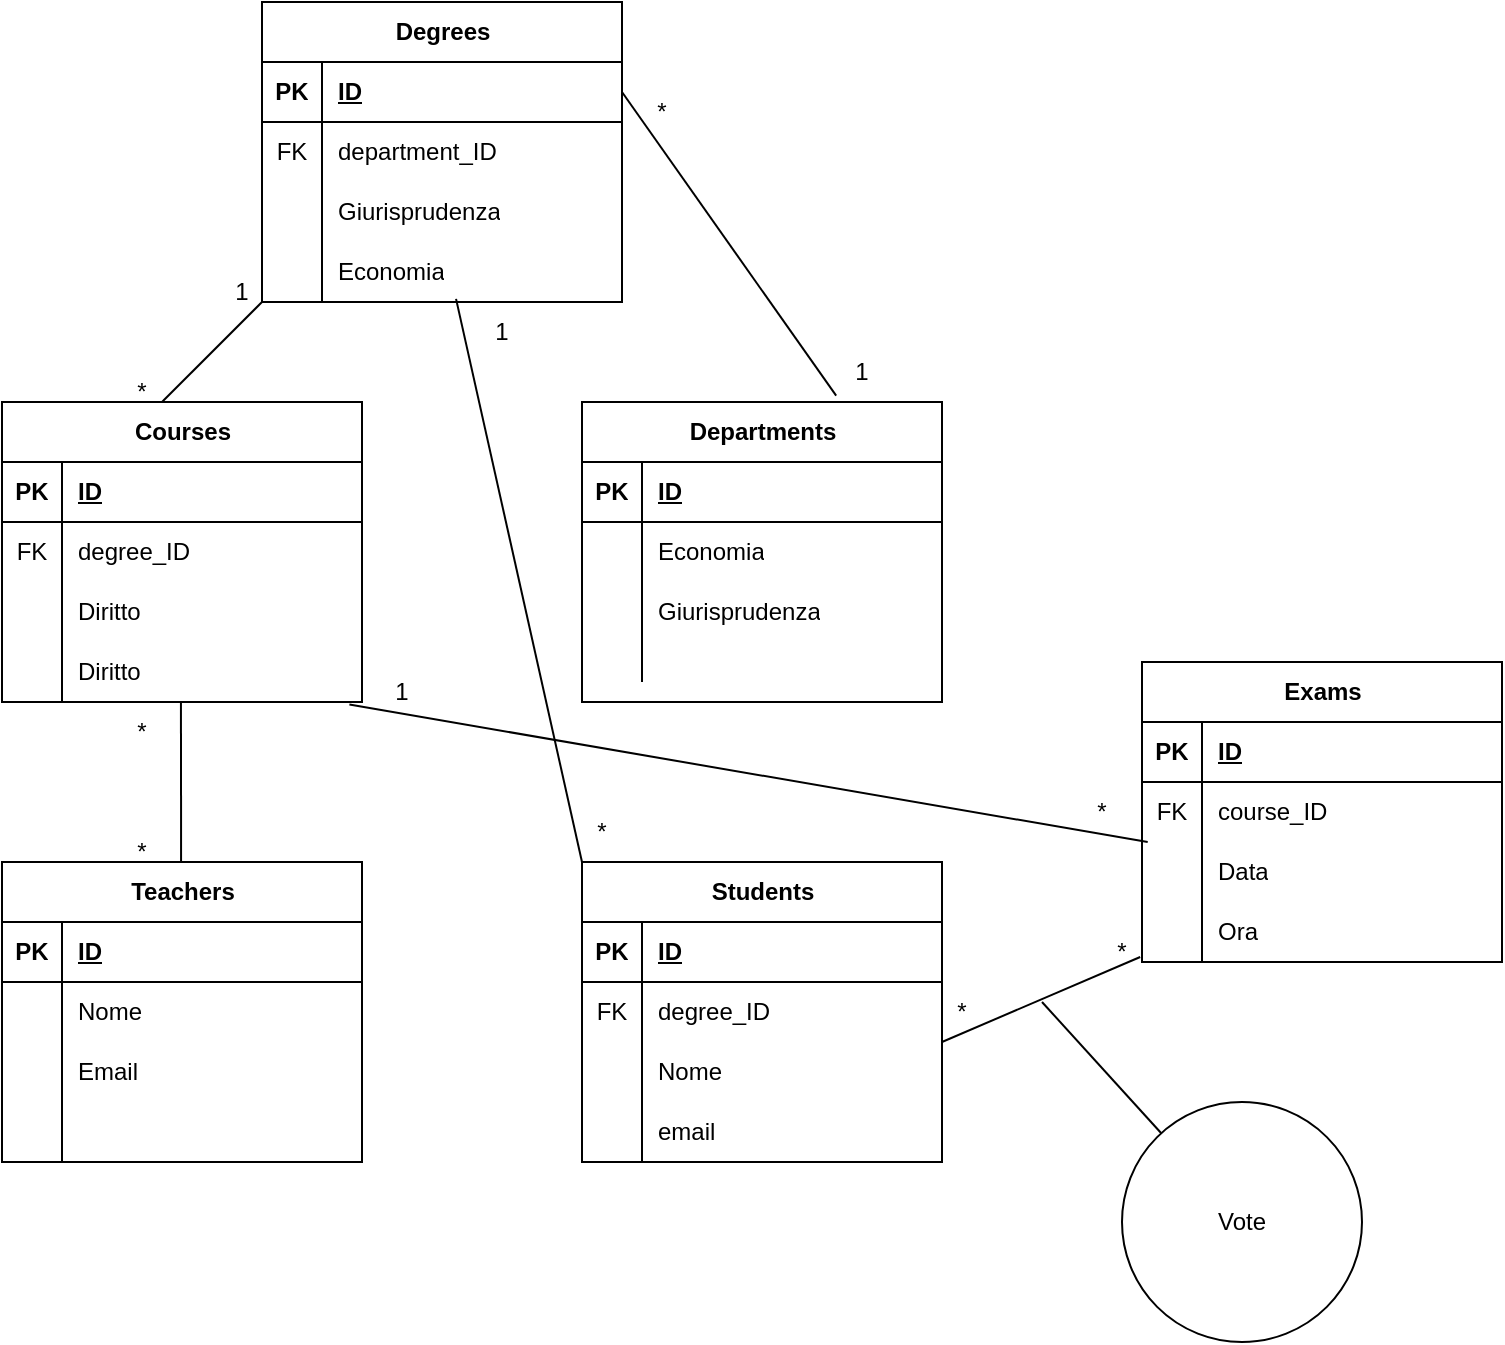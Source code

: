 <mxfile version="24.7.17">
  <diagram name="Pagina-1" id="_4H_OBnibhvDhZTAs-lL">
    <mxGraphModel dx="1708" dy="707" grid="1" gridSize="10" guides="1" tooltips="1" connect="1" arrows="1" fold="1" page="1" pageScale="1" pageWidth="827" pageHeight="1169" math="0" shadow="0">
      <root>
        <mxCell id="0" />
        <mxCell id="1" parent="0" />
        <mxCell id="sBwSIaWEgtRcbgEgd_lV-1" value="Departments" style="shape=table;startSize=30;container=1;collapsible=1;childLayout=tableLayout;fixedRows=1;rowLines=0;fontStyle=1;align=center;resizeLast=1;html=1;" parent="1" vertex="1">
          <mxGeometry x="330" y="250" width="180" height="150" as="geometry" />
        </mxCell>
        <mxCell id="sBwSIaWEgtRcbgEgd_lV-2" value="" style="shape=tableRow;horizontal=0;startSize=0;swimlaneHead=0;swimlaneBody=0;fillColor=none;collapsible=0;dropTarget=0;points=[[0,0.5],[1,0.5]];portConstraint=eastwest;top=0;left=0;right=0;bottom=1;" parent="sBwSIaWEgtRcbgEgd_lV-1" vertex="1">
          <mxGeometry y="30" width="180" height="30" as="geometry" />
        </mxCell>
        <mxCell id="sBwSIaWEgtRcbgEgd_lV-3" value="PK" style="shape=partialRectangle;connectable=0;fillColor=none;top=0;left=0;bottom=0;right=0;fontStyle=1;overflow=hidden;whiteSpace=wrap;html=1;" parent="sBwSIaWEgtRcbgEgd_lV-2" vertex="1">
          <mxGeometry width="30" height="30" as="geometry">
            <mxRectangle width="30" height="30" as="alternateBounds" />
          </mxGeometry>
        </mxCell>
        <mxCell id="sBwSIaWEgtRcbgEgd_lV-4" value="ID" style="shape=partialRectangle;connectable=0;fillColor=none;top=0;left=0;bottom=0;right=0;align=left;spacingLeft=6;fontStyle=5;overflow=hidden;whiteSpace=wrap;html=1;" parent="sBwSIaWEgtRcbgEgd_lV-2" vertex="1">
          <mxGeometry x="30" width="150" height="30" as="geometry">
            <mxRectangle width="150" height="30" as="alternateBounds" />
          </mxGeometry>
        </mxCell>
        <mxCell id="sBwSIaWEgtRcbgEgd_lV-5" value="" style="shape=tableRow;horizontal=0;startSize=0;swimlaneHead=0;swimlaneBody=0;fillColor=none;collapsible=0;dropTarget=0;points=[[0,0.5],[1,0.5]];portConstraint=eastwest;top=0;left=0;right=0;bottom=0;" parent="sBwSIaWEgtRcbgEgd_lV-1" vertex="1">
          <mxGeometry y="60" width="180" height="30" as="geometry" />
        </mxCell>
        <mxCell id="sBwSIaWEgtRcbgEgd_lV-6" value="" style="shape=partialRectangle;connectable=0;fillColor=none;top=0;left=0;bottom=0;right=0;editable=1;overflow=hidden;whiteSpace=wrap;html=1;" parent="sBwSIaWEgtRcbgEgd_lV-5" vertex="1">
          <mxGeometry width="30" height="30" as="geometry">
            <mxRectangle width="30" height="30" as="alternateBounds" />
          </mxGeometry>
        </mxCell>
        <mxCell id="sBwSIaWEgtRcbgEgd_lV-7" value="Economia" style="shape=partialRectangle;connectable=0;fillColor=none;top=0;left=0;bottom=0;right=0;align=left;spacingLeft=6;overflow=hidden;whiteSpace=wrap;html=1;" parent="sBwSIaWEgtRcbgEgd_lV-5" vertex="1">
          <mxGeometry x="30" width="150" height="30" as="geometry">
            <mxRectangle width="150" height="30" as="alternateBounds" />
          </mxGeometry>
        </mxCell>
        <mxCell id="sBwSIaWEgtRcbgEgd_lV-8" value="" style="shape=tableRow;horizontal=0;startSize=0;swimlaneHead=0;swimlaneBody=0;fillColor=none;collapsible=0;dropTarget=0;points=[[0,0.5],[1,0.5]];portConstraint=eastwest;top=0;left=0;right=0;bottom=0;" parent="sBwSIaWEgtRcbgEgd_lV-1" vertex="1">
          <mxGeometry y="90" width="180" height="30" as="geometry" />
        </mxCell>
        <mxCell id="sBwSIaWEgtRcbgEgd_lV-9" value="" style="shape=partialRectangle;connectable=0;fillColor=none;top=0;left=0;bottom=0;right=0;editable=1;overflow=hidden;whiteSpace=wrap;html=1;" parent="sBwSIaWEgtRcbgEgd_lV-8" vertex="1">
          <mxGeometry width="30" height="30" as="geometry">
            <mxRectangle width="30" height="30" as="alternateBounds" />
          </mxGeometry>
        </mxCell>
        <mxCell id="sBwSIaWEgtRcbgEgd_lV-10" value="Giurisprudenza" style="shape=partialRectangle;connectable=0;fillColor=none;top=0;left=0;bottom=0;right=0;align=left;spacingLeft=6;overflow=hidden;whiteSpace=wrap;html=1;" parent="sBwSIaWEgtRcbgEgd_lV-8" vertex="1">
          <mxGeometry x="30" width="150" height="30" as="geometry">
            <mxRectangle width="150" height="30" as="alternateBounds" />
          </mxGeometry>
        </mxCell>
        <mxCell id="sBwSIaWEgtRcbgEgd_lV-11" value="" style="shape=tableRow;horizontal=0;startSize=0;swimlaneHead=0;swimlaneBody=0;fillColor=none;collapsible=0;dropTarget=0;points=[[0,0.5],[1,0.5]];portConstraint=eastwest;top=0;left=0;right=0;bottom=0;" parent="sBwSIaWEgtRcbgEgd_lV-1" vertex="1">
          <mxGeometry y="120" width="180" height="20" as="geometry" />
        </mxCell>
        <mxCell id="sBwSIaWEgtRcbgEgd_lV-12" value="" style="shape=partialRectangle;connectable=0;fillColor=none;top=0;left=0;bottom=0;right=0;editable=1;overflow=hidden;whiteSpace=wrap;html=1;" parent="sBwSIaWEgtRcbgEgd_lV-11" vertex="1">
          <mxGeometry width="30" height="20" as="geometry">
            <mxRectangle width="30" height="20" as="alternateBounds" />
          </mxGeometry>
        </mxCell>
        <mxCell id="sBwSIaWEgtRcbgEgd_lV-13" value="" style="shape=partialRectangle;connectable=0;fillColor=none;top=0;left=0;bottom=0;right=0;align=left;spacingLeft=6;overflow=hidden;whiteSpace=wrap;html=1;" parent="sBwSIaWEgtRcbgEgd_lV-11" vertex="1">
          <mxGeometry x="30" width="150" height="20" as="geometry">
            <mxRectangle width="150" height="20" as="alternateBounds" />
          </mxGeometry>
        </mxCell>
        <mxCell id="sBwSIaWEgtRcbgEgd_lV-14" value="Courses" style="shape=table;startSize=30;container=1;collapsible=1;childLayout=tableLayout;fixedRows=1;rowLines=0;fontStyle=1;align=center;resizeLast=1;html=1;" parent="1" vertex="1">
          <mxGeometry x="40" y="250" width="180" height="150" as="geometry" />
        </mxCell>
        <mxCell id="sBwSIaWEgtRcbgEgd_lV-15" value="" style="shape=tableRow;horizontal=0;startSize=0;swimlaneHead=0;swimlaneBody=0;fillColor=none;collapsible=0;dropTarget=0;points=[[0,0.5],[1,0.5]];portConstraint=eastwest;top=0;left=0;right=0;bottom=1;" parent="sBwSIaWEgtRcbgEgd_lV-14" vertex="1">
          <mxGeometry y="30" width="180" height="30" as="geometry" />
        </mxCell>
        <mxCell id="sBwSIaWEgtRcbgEgd_lV-16" value="PK" style="shape=partialRectangle;connectable=0;fillColor=none;top=0;left=0;bottom=0;right=0;fontStyle=1;overflow=hidden;whiteSpace=wrap;html=1;" parent="sBwSIaWEgtRcbgEgd_lV-15" vertex="1">
          <mxGeometry width="30" height="30" as="geometry">
            <mxRectangle width="30" height="30" as="alternateBounds" />
          </mxGeometry>
        </mxCell>
        <mxCell id="sBwSIaWEgtRcbgEgd_lV-17" value="ID" style="shape=partialRectangle;connectable=0;fillColor=none;top=0;left=0;bottom=0;right=0;align=left;spacingLeft=6;fontStyle=5;overflow=hidden;whiteSpace=wrap;html=1;" parent="sBwSIaWEgtRcbgEgd_lV-15" vertex="1">
          <mxGeometry x="30" width="150" height="30" as="geometry">
            <mxRectangle width="150" height="30" as="alternateBounds" />
          </mxGeometry>
        </mxCell>
        <mxCell id="sBwSIaWEgtRcbgEgd_lV-18" value="" style="shape=tableRow;horizontal=0;startSize=0;swimlaneHead=0;swimlaneBody=0;fillColor=none;collapsible=0;dropTarget=0;points=[[0,0.5],[1,0.5]];portConstraint=eastwest;top=0;left=0;right=0;bottom=0;" parent="sBwSIaWEgtRcbgEgd_lV-14" vertex="1">
          <mxGeometry y="60" width="180" height="30" as="geometry" />
        </mxCell>
        <mxCell id="sBwSIaWEgtRcbgEgd_lV-19" value="FK" style="shape=partialRectangle;connectable=0;fillColor=none;top=0;left=0;bottom=0;right=0;editable=1;overflow=hidden;whiteSpace=wrap;html=1;" parent="sBwSIaWEgtRcbgEgd_lV-18" vertex="1">
          <mxGeometry width="30" height="30" as="geometry">
            <mxRectangle width="30" height="30" as="alternateBounds" />
          </mxGeometry>
        </mxCell>
        <mxCell id="sBwSIaWEgtRcbgEgd_lV-20" value="degree_ID" style="shape=partialRectangle;connectable=0;fillColor=none;top=0;left=0;bottom=0;right=0;align=left;spacingLeft=6;overflow=hidden;whiteSpace=wrap;html=1;" parent="sBwSIaWEgtRcbgEgd_lV-18" vertex="1">
          <mxGeometry x="30" width="150" height="30" as="geometry">
            <mxRectangle width="150" height="30" as="alternateBounds" />
          </mxGeometry>
        </mxCell>
        <mxCell id="sBwSIaWEgtRcbgEgd_lV-21" value="" style="shape=tableRow;horizontal=0;startSize=0;swimlaneHead=0;swimlaneBody=0;fillColor=none;collapsible=0;dropTarget=0;points=[[0,0.5],[1,0.5]];portConstraint=eastwest;top=0;left=0;right=0;bottom=0;" parent="sBwSIaWEgtRcbgEgd_lV-14" vertex="1">
          <mxGeometry y="90" width="180" height="30" as="geometry" />
        </mxCell>
        <mxCell id="sBwSIaWEgtRcbgEgd_lV-22" value="" style="shape=partialRectangle;connectable=0;fillColor=none;top=0;left=0;bottom=0;right=0;editable=1;overflow=hidden;whiteSpace=wrap;html=1;" parent="sBwSIaWEgtRcbgEgd_lV-21" vertex="1">
          <mxGeometry width="30" height="30" as="geometry">
            <mxRectangle width="30" height="30" as="alternateBounds" />
          </mxGeometry>
        </mxCell>
        <mxCell id="sBwSIaWEgtRcbgEgd_lV-23" value="Diritto" style="shape=partialRectangle;connectable=0;fillColor=none;top=0;left=0;bottom=0;right=0;align=left;spacingLeft=6;overflow=hidden;whiteSpace=wrap;html=1;" parent="sBwSIaWEgtRcbgEgd_lV-21" vertex="1">
          <mxGeometry x="30" width="150" height="30" as="geometry">
            <mxRectangle width="150" height="30" as="alternateBounds" />
          </mxGeometry>
        </mxCell>
        <mxCell id="sBwSIaWEgtRcbgEgd_lV-24" value="" style="shape=tableRow;horizontal=0;startSize=0;swimlaneHead=0;swimlaneBody=0;fillColor=none;collapsible=0;dropTarget=0;points=[[0,0.5],[1,0.5]];portConstraint=eastwest;top=0;left=0;right=0;bottom=0;" parent="sBwSIaWEgtRcbgEgd_lV-14" vertex="1">
          <mxGeometry y="120" width="180" height="30" as="geometry" />
        </mxCell>
        <mxCell id="sBwSIaWEgtRcbgEgd_lV-25" value="" style="shape=partialRectangle;connectable=0;fillColor=none;top=0;left=0;bottom=0;right=0;editable=1;overflow=hidden;whiteSpace=wrap;html=1;" parent="sBwSIaWEgtRcbgEgd_lV-24" vertex="1">
          <mxGeometry width="30" height="30" as="geometry">
            <mxRectangle width="30" height="30" as="alternateBounds" />
          </mxGeometry>
        </mxCell>
        <mxCell id="sBwSIaWEgtRcbgEgd_lV-26" value="Diritto" style="shape=partialRectangle;connectable=0;fillColor=none;top=0;left=0;bottom=0;right=0;align=left;spacingLeft=6;overflow=hidden;whiteSpace=wrap;html=1;" parent="sBwSIaWEgtRcbgEgd_lV-24" vertex="1">
          <mxGeometry x="30" width="150" height="30" as="geometry">
            <mxRectangle width="150" height="30" as="alternateBounds" />
          </mxGeometry>
        </mxCell>
        <mxCell id="sBwSIaWEgtRcbgEgd_lV-27" value="Degrees" style="shape=table;startSize=30;container=1;collapsible=1;childLayout=tableLayout;fixedRows=1;rowLines=0;fontStyle=1;align=center;resizeLast=1;html=1;" parent="1" vertex="1">
          <mxGeometry x="170" y="50" width="180" height="150" as="geometry" />
        </mxCell>
        <mxCell id="sBwSIaWEgtRcbgEgd_lV-28" value="" style="shape=tableRow;horizontal=0;startSize=0;swimlaneHead=0;swimlaneBody=0;fillColor=none;collapsible=0;dropTarget=0;points=[[0,0.5],[1,0.5]];portConstraint=eastwest;top=0;left=0;right=0;bottom=1;" parent="sBwSIaWEgtRcbgEgd_lV-27" vertex="1">
          <mxGeometry y="30" width="180" height="30" as="geometry" />
        </mxCell>
        <mxCell id="sBwSIaWEgtRcbgEgd_lV-29" value="PK" style="shape=partialRectangle;connectable=0;fillColor=none;top=0;left=0;bottom=0;right=0;fontStyle=1;overflow=hidden;whiteSpace=wrap;html=1;" parent="sBwSIaWEgtRcbgEgd_lV-28" vertex="1">
          <mxGeometry width="30" height="30" as="geometry">
            <mxRectangle width="30" height="30" as="alternateBounds" />
          </mxGeometry>
        </mxCell>
        <mxCell id="sBwSIaWEgtRcbgEgd_lV-30" value="ID" style="shape=partialRectangle;connectable=0;fillColor=none;top=0;left=0;bottom=0;right=0;align=left;spacingLeft=6;fontStyle=5;overflow=hidden;whiteSpace=wrap;html=1;" parent="sBwSIaWEgtRcbgEgd_lV-28" vertex="1">
          <mxGeometry x="30" width="150" height="30" as="geometry">
            <mxRectangle width="150" height="30" as="alternateBounds" />
          </mxGeometry>
        </mxCell>
        <mxCell id="sBwSIaWEgtRcbgEgd_lV-31" value="" style="shape=tableRow;horizontal=0;startSize=0;swimlaneHead=0;swimlaneBody=0;fillColor=none;collapsible=0;dropTarget=0;points=[[0,0.5],[1,0.5]];portConstraint=eastwest;top=0;left=0;right=0;bottom=0;" parent="sBwSIaWEgtRcbgEgd_lV-27" vertex="1">
          <mxGeometry y="60" width="180" height="30" as="geometry" />
        </mxCell>
        <mxCell id="sBwSIaWEgtRcbgEgd_lV-32" value="FK" style="shape=partialRectangle;connectable=0;fillColor=none;top=0;left=0;bottom=0;right=0;editable=1;overflow=hidden;whiteSpace=wrap;html=1;" parent="sBwSIaWEgtRcbgEgd_lV-31" vertex="1">
          <mxGeometry width="30" height="30" as="geometry">
            <mxRectangle width="30" height="30" as="alternateBounds" />
          </mxGeometry>
        </mxCell>
        <mxCell id="sBwSIaWEgtRcbgEgd_lV-33" value="department_ID" style="shape=partialRectangle;connectable=0;fillColor=none;top=0;left=0;bottom=0;right=0;align=left;spacingLeft=6;overflow=hidden;whiteSpace=wrap;html=1;" parent="sBwSIaWEgtRcbgEgd_lV-31" vertex="1">
          <mxGeometry x="30" width="150" height="30" as="geometry">
            <mxRectangle width="150" height="30" as="alternateBounds" />
          </mxGeometry>
        </mxCell>
        <mxCell id="sBwSIaWEgtRcbgEgd_lV-34" value="" style="shape=tableRow;horizontal=0;startSize=0;swimlaneHead=0;swimlaneBody=0;fillColor=none;collapsible=0;dropTarget=0;points=[[0,0.5],[1,0.5]];portConstraint=eastwest;top=0;left=0;right=0;bottom=0;" parent="sBwSIaWEgtRcbgEgd_lV-27" vertex="1">
          <mxGeometry y="90" width="180" height="30" as="geometry" />
        </mxCell>
        <mxCell id="sBwSIaWEgtRcbgEgd_lV-35" value="" style="shape=partialRectangle;connectable=0;fillColor=none;top=0;left=0;bottom=0;right=0;editable=1;overflow=hidden;whiteSpace=wrap;html=1;" parent="sBwSIaWEgtRcbgEgd_lV-34" vertex="1">
          <mxGeometry width="30" height="30" as="geometry">
            <mxRectangle width="30" height="30" as="alternateBounds" />
          </mxGeometry>
        </mxCell>
        <mxCell id="sBwSIaWEgtRcbgEgd_lV-36" value="Giurisprudenza" style="shape=partialRectangle;connectable=0;fillColor=none;top=0;left=0;bottom=0;right=0;align=left;spacingLeft=6;overflow=hidden;whiteSpace=wrap;html=1;" parent="sBwSIaWEgtRcbgEgd_lV-34" vertex="1">
          <mxGeometry x="30" width="150" height="30" as="geometry">
            <mxRectangle width="150" height="30" as="alternateBounds" />
          </mxGeometry>
        </mxCell>
        <mxCell id="sBwSIaWEgtRcbgEgd_lV-37" value="" style="shape=tableRow;horizontal=0;startSize=0;swimlaneHead=0;swimlaneBody=0;fillColor=none;collapsible=0;dropTarget=0;points=[[0,0.5],[1,0.5]];portConstraint=eastwest;top=0;left=0;right=0;bottom=0;" parent="sBwSIaWEgtRcbgEgd_lV-27" vertex="1">
          <mxGeometry y="120" width="180" height="30" as="geometry" />
        </mxCell>
        <mxCell id="sBwSIaWEgtRcbgEgd_lV-38" value="" style="shape=partialRectangle;connectable=0;fillColor=none;top=0;left=0;bottom=0;right=0;editable=1;overflow=hidden;whiteSpace=wrap;html=1;" parent="sBwSIaWEgtRcbgEgd_lV-37" vertex="1">
          <mxGeometry width="30" height="30" as="geometry">
            <mxRectangle width="30" height="30" as="alternateBounds" />
          </mxGeometry>
        </mxCell>
        <mxCell id="sBwSIaWEgtRcbgEgd_lV-39" value="Economia" style="shape=partialRectangle;connectable=0;fillColor=none;top=0;left=0;bottom=0;right=0;align=left;spacingLeft=6;overflow=hidden;whiteSpace=wrap;html=1;" parent="sBwSIaWEgtRcbgEgd_lV-37" vertex="1">
          <mxGeometry x="30" width="150" height="30" as="geometry">
            <mxRectangle width="150" height="30" as="alternateBounds" />
          </mxGeometry>
        </mxCell>
        <mxCell id="sBwSIaWEgtRcbgEgd_lV-53" value="Exams" style="shape=table;startSize=30;container=1;collapsible=1;childLayout=tableLayout;fixedRows=1;rowLines=0;fontStyle=1;align=center;resizeLast=1;html=1;" parent="1" vertex="1">
          <mxGeometry x="610" y="380" width="180" height="150" as="geometry" />
        </mxCell>
        <mxCell id="sBwSIaWEgtRcbgEgd_lV-54" value="" style="shape=tableRow;horizontal=0;startSize=0;swimlaneHead=0;swimlaneBody=0;fillColor=none;collapsible=0;dropTarget=0;points=[[0,0.5],[1,0.5]];portConstraint=eastwest;top=0;left=0;right=0;bottom=1;" parent="sBwSIaWEgtRcbgEgd_lV-53" vertex="1">
          <mxGeometry y="30" width="180" height="30" as="geometry" />
        </mxCell>
        <mxCell id="sBwSIaWEgtRcbgEgd_lV-55" value="PK" style="shape=partialRectangle;connectable=0;fillColor=none;top=0;left=0;bottom=0;right=0;fontStyle=1;overflow=hidden;whiteSpace=wrap;html=1;" parent="sBwSIaWEgtRcbgEgd_lV-54" vertex="1">
          <mxGeometry width="30" height="30" as="geometry">
            <mxRectangle width="30" height="30" as="alternateBounds" />
          </mxGeometry>
        </mxCell>
        <mxCell id="sBwSIaWEgtRcbgEgd_lV-56" value="ID" style="shape=partialRectangle;connectable=0;fillColor=none;top=0;left=0;bottom=0;right=0;align=left;spacingLeft=6;fontStyle=5;overflow=hidden;whiteSpace=wrap;html=1;" parent="sBwSIaWEgtRcbgEgd_lV-54" vertex="1">
          <mxGeometry x="30" width="150" height="30" as="geometry">
            <mxRectangle width="150" height="30" as="alternateBounds" />
          </mxGeometry>
        </mxCell>
        <mxCell id="sBwSIaWEgtRcbgEgd_lV-57" value="" style="shape=tableRow;horizontal=0;startSize=0;swimlaneHead=0;swimlaneBody=0;fillColor=none;collapsible=0;dropTarget=0;points=[[0,0.5],[1,0.5]];portConstraint=eastwest;top=0;left=0;right=0;bottom=0;" parent="sBwSIaWEgtRcbgEgd_lV-53" vertex="1">
          <mxGeometry y="60" width="180" height="30" as="geometry" />
        </mxCell>
        <mxCell id="sBwSIaWEgtRcbgEgd_lV-58" value="FK" style="shape=partialRectangle;connectable=0;fillColor=none;top=0;left=0;bottom=0;right=0;editable=1;overflow=hidden;whiteSpace=wrap;html=1;" parent="sBwSIaWEgtRcbgEgd_lV-57" vertex="1">
          <mxGeometry width="30" height="30" as="geometry">
            <mxRectangle width="30" height="30" as="alternateBounds" />
          </mxGeometry>
        </mxCell>
        <mxCell id="sBwSIaWEgtRcbgEgd_lV-59" value="course_ID" style="shape=partialRectangle;connectable=0;fillColor=none;top=0;left=0;bottom=0;right=0;align=left;spacingLeft=6;overflow=hidden;whiteSpace=wrap;html=1;" parent="sBwSIaWEgtRcbgEgd_lV-57" vertex="1">
          <mxGeometry x="30" width="150" height="30" as="geometry">
            <mxRectangle width="150" height="30" as="alternateBounds" />
          </mxGeometry>
        </mxCell>
        <mxCell id="sBwSIaWEgtRcbgEgd_lV-60" value="" style="shape=tableRow;horizontal=0;startSize=0;swimlaneHead=0;swimlaneBody=0;fillColor=none;collapsible=0;dropTarget=0;points=[[0,0.5],[1,0.5]];portConstraint=eastwest;top=0;left=0;right=0;bottom=0;" parent="sBwSIaWEgtRcbgEgd_lV-53" vertex="1">
          <mxGeometry y="90" width="180" height="30" as="geometry" />
        </mxCell>
        <mxCell id="sBwSIaWEgtRcbgEgd_lV-61" value="" style="shape=partialRectangle;connectable=0;fillColor=none;top=0;left=0;bottom=0;right=0;editable=1;overflow=hidden;whiteSpace=wrap;html=1;" parent="sBwSIaWEgtRcbgEgd_lV-60" vertex="1">
          <mxGeometry width="30" height="30" as="geometry">
            <mxRectangle width="30" height="30" as="alternateBounds" />
          </mxGeometry>
        </mxCell>
        <mxCell id="sBwSIaWEgtRcbgEgd_lV-62" value="Data" style="shape=partialRectangle;connectable=0;fillColor=none;top=0;left=0;bottom=0;right=0;align=left;spacingLeft=6;overflow=hidden;whiteSpace=wrap;html=1;" parent="sBwSIaWEgtRcbgEgd_lV-60" vertex="1">
          <mxGeometry x="30" width="150" height="30" as="geometry">
            <mxRectangle width="150" height="30" as="alternateBounds" />
          </mxGeometry>
        </mxCell>
        <mxCell id="sBwSIaWEgtRcbgEgd_lV-63" value="" style="shape=tableRow;horizontal=0;startSize=0;swimlaneHead=0;swimlaneBody=0;fillColor=none;collapsible=0;dropTarget=0;points=[[0,0.5],[1,0.5]];portConstraint=eastwest;top=0;left=0;right=0;bottom=0;" parent="sBwSIaWEgtRcbgEgd_lV-53" vertex="1">
          <mxGeometry y="120" width="180" height="30" as="geometry" />
        </mxCell>
        <mxCell id="sBwSIaWEgtRcbgEgd_lV-64" value="" style="shape=partialRectangle;connectable=0;fillColor=none;top=0;left=0;bottom=0;right=0;editable=1;overflow=hidden;whiteSpace=wrap;html=1;" parent="sBwSIaWEgtRcbgEgd_lV-63" vertex="1">
          <mxGeometry width="30" height="30" as="geometry">
            <mxRectangle width="30" height="30" as="alternateBounds" />
          </mxGeometry>
        </mxCell>
        <mxCell id="sBwSIaWEgtRcbgEgd_lV-65" value="Ora" style="shape=partialRectangle;connectable=0;fillColor=none;top=0;left=0;bottom=0;right=0;align=left;spacingLeft=6;overflow=hidden;whiteSpace=wrap;html=1;" parent="sBwSIaWEgtRcbgEgd_lV-63" vertex="1">
          <mxGeometry x="30" width="150" height="30" as="geometry">
            <mxRectangle width="150" height="30" as="alternateBounds" />
          </mxGeometry>
        </mxCell>
        <mxCell id="sBwSIaWEgtRcbgEgd_lV-66" value="Students" style="shape=table;startSize=30;container=1;collapsible=1;childLayout=tableLayout;fixedRows=1;rowLines=0;fontStyle=1;align=center;resizeLast=1;html=1;" parent="1" vertex="1">
          <mxGeometry x="330" y="480" width="180" height="150" as="geometry" />
        </mxCell>
        <mxCell id="sBwSIaWEgtRcbgEgd_lV-67" value="" style="shape=tableRow;horizontal=0;startSize=0;swimlaneHead=0;swimlaneBody=0;fillColor=none;collapsible=0;dropTarget=0;points=[[0,0.5],[1,0.5]];portConstraint=eastwest;top=0;left=0;right=0;bottom=1;" parent="sBwSIaWEgtRcbgEgd_lV-66" vertex="1">
          <mxGeometry y="30" width="180" height="30" as="geometry" />
        </mxCell>
        <mxCell id="sBwSIaWEgtRcbgEgd_lV-68" value="PK" style="shape=partialRectangle;connectable=0;fillColor=none;top=0;left=0;bottom=0;right=0;fontStyle=1;overflow=hidden;whiteSpace=wrap;html=1;" parent="sBwSIaWEgtRcbgEgd_lV-67" vertex="1">
          <mxGeometry width="30" height="30" as="geometry">
            <mxRectangle width="30" height="30" as="alternateBounds" />
          </mxGeometry>
        </mxCell>
        <mxCell id="sBwSIaWEgtRcbgEgd_lV-69" value="ID" style="shape=partialRectangle;connectable=0;fillColor=none;top=0;left=0;bottom=0;right=0;align=left;spacingLeft=6;fontStyle=5;overflow=hidden;whiteSpace=wrap;html=1;" parent="sBwSIaWEgtRcbgEgd_lV-67" vertex="1">
          <mxGeometry x="30" width="150" height="30" as="geometry">
            <mxRectangle width="150" height="30" as="alternateBounds" />
          </mxGeometry>
        </mxCell>
        <mxCell id="sBwSIaWEgtRcbgEgd_lV-70" value="" style="shape=tableRow;horizontal=0;startSize=0;swimlaneHead=0;swimlaneBody=0;fillColor=none;collapsible=0;dropTarget=0;points=[[0,0.5],[1,0.5]];portConstraint=eastwest;top=0;left=0;right=0;bottom=0;" parent="sBwSIaWEgtRcbgEgd_lV-66" vertex="1">
          <mxGeometry y="60" width="180" height="30" as="geometry" />
        </mxCell>
        <mxCell id="sBwSIaWEgtRcbgEgd_lV-71" value="FK" style="shape=partialRectangle;connectable=0;fillColor=none;top=0;left=0;bottom=0;right=0;editable=1;overflow=hidden;whiteSpace=wrap;html=1;" parent="sBwSIaWEgtRcbgEgd_lV-70" vertex="1">
          <mxGeometry width="30" height="30" as="geometry">
            <mxRectangle width="30" height="30" as="alternateBounds" />
          </mxGeometry>
        </mxCell>
        <mxCell id="sBwSIaWEgtRcbgEgd_lV-72" value="degree_ID" style="shape=partialRectangle;connectable=0;fillColor=none;top=0;left=0;bottom=0;right=0;align=left;spacingLeft=6;overflow=hidden;whiteSpace=wrap;html=1;" parent="sBwSIaWEgtRcbgEgd_lV-70" vertex="1">
          <mxGeometry x="30" width="150" height="30" as="geometry">
            <mxRectangle width="150" height="30" as="alternateBounds" />
          </mxGeometry>
        </mxCell>
        <mxCell id="sBwSIaWEgtRcbgEgd_lV-73" value="" style="shape=tableRow;horizontal=0;startSize=0;swimlaneHead=0;swimlaneBody=0;fillColor=none;collapsible=0;dropTarget=0;points=[[0,0.5],[1,0.5]];portConstraint=eastwest;top=0;left=0;right=0;bottom=0;" parent="sBwSIaWEgtRcbgEgd_lV-66" vertex="1">
          <mxGeometry y="90" width="180" height="30" as="geometry" />
        </mxCell>
        <mxCell id="sBwSIaWEgtRcbgEgd_lV-74" value="" style="shape=partialRectangle;connectable=0;fillColor=none;top=0;left=0;bottom=0;right=0;editable=1;overflow=hidden;whiteSpace=wrap;html=1;" parent="sBwSIaWEgtRcbgEgd_lV-73" vertex="1">
          <mxGeometry width="30" height="30" as="geometry">
            <mxRectangle width="30" height="30" as="alternateBounds" />
          </mxGeometry>
        </mxCell>
        <mxCell id="sBwSIaWEgtRcbgEgd_lV-75" value="Nome" style="shape=partialRectangle;connectable=0;fillColor=none;top=0;left=0;bottom=0;right=0;align=left;spacingLeft=6;overflow=hidden;whiteSpace=wrap;html=1;" parent="sBwSIaWEgtRcbgEgd_lV-73" vertex="1">
          <mxGeometry x="30" width="150" height="30" as="geometry">
            <mxRectangle width="150" height="30" as="alternateBounds" />
          </mxGeometry>
        </mxCell>
        <mxCell id="sBwSIaWEgtRcbgEgd_lV-76" value="" style="shape=tableRow;horizontal=0;startSize=0;swimlaneHead=0;swimlaneBody=0;fillColor=none;collapsible=0;dropTarget=0;points=[[0,0.5],[1,0.5]];portConstraint=eastwest;top=0;left=0;right=0;bottom=0;" parent="sBwSIaWEgtRcbgEgd_lV-66" vertex="1">
          <mxGeometry y="120" width="180" height="30" as="geometry" />
        </mxCell>
        <mxCell id="sBwSIaWEgtRcbgEgd_lV-77" value="" style="shape=partialRectangle;connectable=0;fillColor=none;top=0;left=0;bottom=0;right=0;editable=1;overflow=hidden;whiteSpace=wrap;html=1;" parent="sBwSIaWEgtRcbgEgd_lV-76" vertex="1">
          <mxGeometry width="30" height="30" as="geometry">
            <mxRectangle width="30" height="30" as="alternateBounds" />
          </mxGeometry>
        </mxCell>
        <mxCell id="sBwSIaWEgtRcbgEgd_lV-78" value="email" style="shape=partialRectangle;connectable=0;fillColor=none;top=0;left=0;bottom=0;right=0;align=left;spacingLeft=6;overflow=hidden;whiteSpace=wrap;html=1;" parent="sBwSIaWEgtRcbgEgd_lV-76" vertex="1">
          <mxGeometry x="30" width="150" height="30" as="geometry">
            <mxRectangle width="150" height="30" as="alternateBounds" />
          </mxGeometry>
        </mxCell>
        <mxCell id="Ub_eX77gKCQQjNq4QriD-3" value="Teachers" style="shape=table;startSize=30;container=1;collapsible=1;childLayout=tableLayout;fixedRows=1;rowLines=0;fontStyle=1;align=center;resizeLast=1;html=1;" vertex="1" parent="1">
          <mxGeometry x="40" y="480" width="180" height="150" as="geometry" />
        </mxCell>
        <mxCell id="Ub_eX77gKCQQjNq4QriD-4" value="" style="shape=tableRow;horizontal=0;startSize=0;swimlaneHead=0;swimlaneBody=0;fillColor=none;collapsible=0;dropTarget=0;points=[[0,0.5],[1,0.5]];portConstraint=eastwest;top=0;left=0;right=0;bottom=1;" vertex="1" parent="Ub_eX77gKCQQjNq4QriD-3">
          <mxGeometry y="30" width="180" height="30" as="geometry" />
        </mxCell>
        <mxCell id="Ub_eX77gKCQQjNq4QriD-5" value="PK" style="shape=partialRectangle;connectable=0;fillColor=none;top=0;left=0;bottom=0;right=0;fontStyle=1;overflow=hidden;whiteSpace=wrap;html=1;" vertex="1" parent="Ub_eX77gKCQQjNq4QriD-4">
          <mxGeometry width="30" height="30" as="geometry">
            <mxRectangle width="30" height="30" as="alternateBounds" />
          </mxGeometry>
        </mxCell>
        <mxCell id="Ub_eX77gKCQQjNq4QriD-6" value="ID" style="shape=partialRectangle;connectable=0;fillColor=none;top=0;left=0;bottom=0;right=0;align=left;spacingLeft=6;fontStyle=5;overflow=hidden;whiteSpace=wrap;html=1;" vertex="1" parent="Ub_eX77gKCQQjNq4QriD-4">
          <mxGeometry x="30" width="150" height="30" as="geometry">
            <mxRectangle width="150" height="30" as="alternateBounds" />
          </mxGeometry>
        </mxCell>
        <mxCell id="Ub_eX77gKCQQjNq4QriD-7" value="" style="shape=tableRow;horizontal=0;startSize=0;swimlaneHead=0;swimlaneBody=0;fillColor=none;collapsible=0;dropTarget=0;points=[[0,0.5],[1,0.5]];portConstraint=eastwest;top=0;left=0;right=0;bottom=0;" vertex="1" parent="Ub_eX77gKCQQjNq4QriD-3">
          <mxGeometry y="60" width="180" height="30" as="geometry" />
        </mxCell>
        <mxCell id="Ub_eX77gKCQQjNq4QriD-8" value="" style="shape=partialRectangle;connectable=0;fillColor=none;top=0;left=0;bottom=0;right=0;editable=1;overflow=hidden;whiteSpace=wrap;html=1;" vertex="1" parent="Ub_eX77gKCQQjNq4QriD-7">
          <mxGeometry width="30" height="30" as="geometry">
            <mxRectangle width="30" height="30" as="alternateBounds" />
          </mxGeometry>
        </mxCell>
        <mxCell id="Ub_eX77gKCQQjNq4QriD-9" value="Nome" style="shape=partialRectangle;connectable=0;fillColor=none;top=0;left=0;bottom=0;right=0;align=left;spacingLeft=6;overflow=hidden;whiteSpace=wrap;html=1;" vertex="1" parent="Ub_eX77gKCQQjNq4QriD-7">
          <mxGeometry x="30" width="150" height="30" as="geometry">
            <mxRectangle width="150" height="30" as="alternateBounds" />
          </mxGeometry>
        </mxCell>
        <mxCell id="Ub_eX77gKCQQjNq4QriD-10" value="" style="shape=tableRow;horizontal=0;startSize=0;swimlaneHead=0;swimlaneBody=0;fillColor=none;collapsible=0;dropTarget=0;points=[[0,0.5],[1,0.5]];portConstraint=eastwest;top=0;left=0;right=0;bottom=0;" vertex="1" parent="Ub_eX77gKCQQjNq4QriD-3">
          <mxGeometry y="90" width="180" height="30" as="geometry" />
        </mxCell>
        <mxCell id="Ub_eX77gKCQQjNq4QriD-11" value="" style="shape=partialRectangle;connectable=0;fillColor=none;top=0;left=0;bottom=0;right=0;editable=1;overflow=hidden;whiteSpace=wrap;html=1;" vertex="1" parent="Ub_eX77gKCQQjNq4QriD-10">
          <mxGeometry width="30" height="30" as="geometry">
            <mxRectangle width="30" height="30" as="alternateBounds" />
          </mxGeometry>
        </mxCell>
        <mxCell id="Ub_eX77gKCQQjNq4QriD-12" value="Email" style="shape=partialRectangle;connectable=0;fillColor=none;top=0;left=0;bottom=0;right=0;align=left;spacingLeft=6;overflow=hidden;whiteSpace=wrap;html=1;" vertex="1" parent="Ub_eX77gKCQQjNq4QriD-10">
          <mxGeometry x="30" width="150" height="30" as="geometry">
            <mxRectangle width="150" height="30" as="alternateBounds" />
          </mxGeometry>
        </mxCell>
        <mxCell id="Ub_eX77gKCQQjNq4QriD-13" value="" style="shape=tableRow;horizontal=0;startSize=0;swimlaneHead=0;swimlaneBody=0;fillColor=none;collapsible=0;dropTarget=0;points=[[0,0.5],[1,0.5]];portConstraint=eastwest;top=0;left=0;right=0;bottom=0;" vertex="1" parent="Ub_eX77gKCQQjNq4QriD-3">
          <mxGeometry y="120" width="180" height="30" as="geometry" />
        </mxCell>
        <mxCell id="Ub_eX77gKCQQjNq4QriD-14" value="" style="shape=partialRectangle;connectable=0;fillColor=none;top=0;left=0;bottom=0;right=0;editable=1;overflow=hidden;whiteSpace=wrap;html=1;" vertex="1" parent="Ub_eX77gKCQQjNq4QriD-13">
          <mxGeometry width="30" height="30" as="geometry">
            <mxRectangle width="30" height="30" as="alternateBounds" />
          </mxGeometry>
        </mxCell>
        <mxCell id="Ub_eX77gKCQQjNq4QriD-15" value="" style="shape=partialRectangle;connectable=0;fillColor=none;top=0;left=0;bottom=0;right=0;align=left;spacingLeft=6;overflow=hidden;whiteSpace=wrap;html=1;" vertex="1" parent="Ub_eX77gKCQQjNq4QriD-13">
          <mxGeometry x="30" width="150" height="30" as="geometry">
            <mxRectangle width="150" height="30" as="alternateBounds" />
          </mxGeometry>
        </mxCell>
        <mxCell id="Ub_eX77gKCQQjNq4QriD-17" value="" style="endArrow=none;html=1;rounded=0;exitX=0.706;exitY=-0.021;exitDx=0;exitDy=0;exitPerimeter=0;entryX=1;entryY=0.5;entryDx=0;entryDy=0;" edge="1" parent="1" source="sBwSIaWEgtRcbgEgd_lV-1" target="sBwSIaWEgtRcbgEgd_lV-28">
          <mxGeometry width="50" height="50" relative="1" as="geometry">
            <mxPoint x="400" y="210" as="sourcePoint" />
            <mxPoint x="354" y="114" as="targetPoint" />
          </mxGeometry>
        </mxCell>
        <mxCell id="Ub_eX77gKCQQjNq4QriD-18" value="" style="endArrow=none;html=1;rounded=0;" edge="1" parent="1">
          <mxGeometry width="50" height="50" relative="1" as="geometry">
            <mxPoint x="120" y="250" as="sourcePoint" />
            <mxPoint x="170" y="200" as="targetPoint" />
          </mxGeometry>
        </mxCell>
        <mxCell id="Ub_eX77gKCQQjNq4QriD-19" value="" style="endArrow=none;html=1;rounded=0;exitX=0.556;exitY=0;exitDx=0;exitDy=0;exitPerimeter=0;" edge="1" parent="1">
          <mxGeometry width="50" height="50" relative="1" as="geometry">
            <mxPoint x="129.55" y="480" as="sourcePoint" />
            <mxPoint x="129.47" y="400" as="targetPoint" />
          </mxGeometry>
        </mxCell>
        <mxCell id="Ub_eX77gKCQQjNq4QriD-20" value="" style="endArrow=none;html=1;rounded=0;exitX=0.965;exitY=1.043;exitDx=0;exitDy=0;exitPerimeter=0;" edge="1" parent="1" source="sBwSIaWEgtRcbgEgd_lV-24" target="sBwSIaWEgtRcbgEgd_lV-60">
          <mxGeometry width="50" height="50" relative="1" as="geometry">
            <mxPoint x="400" y="460" as="sourcePoint" />
            <mxPoint x="450" y="410" as="targetPoint" />
          </mxGeometry>
        </mxCell>
        <mxCell id="Ub_eX77gKCQQjNq4QriD-21" value="Vote" style="ellipse;whiteSpace=wrap;html=1;aspect=fixed;" vertex="1" parent="1">
          <mxGeometry x="600" y="600" width="120" height="120" as="geometry" />
        </mxCell>
        <mxCell id="Ub_eX77gKCQQjNq4QriD-22" value="" style="endArrow=none;html=1;rounded=0;" edge="1" parent="1" source="Ub_eX77gKCQQjNq4QriD-21">
          <mxGeometry width="50" height="50" relative="1" as="geometry">
            <mxPoint x="570" y="600" as="sourcePoint" />
            <mxPoint x="560" y="550" as="targetPoint" />
          </mxGeometry>
        </mxCell>
        <mxCell id="Ub_eX77gKCQQjNq4QriD-23" value="" style="endArrow=none;html=1;rounded=0;entryX=-0.005;entryY=0.916;entryDx=0;entryDy=0;entryPerimeter=0;" edge="1" parent="1" target="sBwSIaWEgtRcbgEgd_lV-63">
          <mxGeometry width="50" height="50" relative="1" as="geometry">
            <mxPoint x="510" y="570" as="sourcePoint" />
            <mxPoint x="560" y="520" as="targetPoint" />
          </mxGeometry>
        </mxCell>
        <mxCell id="Ub_eX77gKCQQjNq4QriD-24" value="" style="endArrow=none;html=1;rounded=0;entryX=0.539;entryY=0.948;entryDx=0;entryDy=0;entryPerimeter=0;exitX=0;exitY=0;exitDx=0;exitDy=0;" edge="1" parent="1" source="sBwSIaWEgtRcbgEgd_lV-66" target="sBwSIaWEgtRcbgEgd_lV-37">
          <mxGeometry width="50" height="50" relative="1" as="geometry">
            <mxPoint x="270" y="390" as="sourcePoint" />
            <mxPoint x="320" y="340" as="targetPoint" />
          </mxGeometry>
        </mxCell>
        <mxCell id="Ub_eX77gKCQQjNq4QriD-25" value="*" style="text;html=1;align=center;verticalAlign=middle;whiteSpace=wrap;rounded=0;" vertex="1" parent="1">
          <mxGeometry x="340" y="90" width="60" height="30" as="geometry" />
        </mxCell>
        <mxCell id="Ub_eX77gKCQQjNq4QriD-26" value="1" style="text;html=1;align=center;verticalAlign=middle;whiteSpace=wrap;rounded=0;" vertex="1" parent="1">
          <mxGeometry x="440" y="220" width="60" height="30" as="geometry" />
        </mxCell>
        <mxCell id="Ub_eX77gKCQQjNq4QriD-27" value="1" style="text;html=1;align=center;verticalAlign=middle;whiteSpace=wrap;rounded=0;" vertex="1" parent="1">
          <mxGeometry x="130" y="180" width="60" height="30" as="geometry" />
        </mxCell>
        <mxCell id="Ub_eX77gKCQQjNq4QriD-28" value="*" style="text;html=1;align=center;verticalAlign=middle;whiteSpace=wrap;rounded=0;" vertex="1" parent="1">
          <mxGeometry x="80" y="230" width="60" height="30" as="geometry" />
        </mxCell>
        <mxCell id="Ub_eX77gKCQQjNq4QriD-30" value="*" style="text;html=1;align=center;verticalAlign=middle;whiteSpace=wrap;rounded=0;" vertex="1" parent="1">
          <mxGeometry x="80" y="400" width="60" height="30" as="geometry" />
        </mxCell>
        <mxCell id="Ub_eX77gKCQQjNq4QriD-31" value="*" style="text;html=1;align=center;verticalAlign=middle;whiteSpace=wrap;rounded=0;" vertex="1" parent="1">
          <mxGeometry x="80" y="460" width="60" height="30" as="geometry" />
        </mxCell>
        <mxCell id="Ub_eX77gKCQQjNq4QriD-33" value="1" style="text;html=1;align=center;verticalAlign=middle;whiteSpace=wrap;rounded=0;" vertex="1" parent="1">
          <mxGeometry x="260" y="200" width="60" height="30" as="geometry" />
        </mxCell>
        <mxCell id="Ub_eX77gKCQQjNq4QriD-34" value="*" style="text;html=1;align=center;verticalAlign=middle;whiteSpace=wrap;rounded=0;" vertex="1" parent="1">
          <mxGeometry x="310" y="450" width="60" height="30" as="geometry" />
        </mxCell>
        <mxCell id="Ub_eX77gKCQQjNq4QriD-35" value="*" style="text;html=1;align=center;verticalAlign=middle;whiteSpace=wrap;rounded=0;" vertex="1" parent="1">
          <mxGeometry x="560" y="440" width="60" height="30" as="geometry" />
        </mxCell>
        <mxCell id="Ub_eX77gKCQQjNq4QriD-36" value="1" style="text;html=1;align=center;verticalAlign=middle;whiteSpace=wrap;rounded=0;" vertex="1" parent="1">
          <mxGeometry x="210" y="380" width="60" height="30" as="geometry" />
        </mxCell>
        <mxCell id="Ub_eX77gKCQQjNq4QriD-37" value="*" style="text;html=1;align=center;verticalAlign=middle;whiteSpace=wrap;rounded=0;" vertex="1" parent="1">
          <mxGeometry x="490" y="540" width="60" height="30" as="geometry" />
        </mxCell>
        <mxCell id="Ub_eX77gKCQQjNq4QriD-40" value="*" style="text;html=1;align=center;verticalAlign=middle;whiteSpace=wrap;rounded=0;" vertex="1" parent="1">
          <mxGeometry x="570" y="510" width="60" height="30" as="geometry" />
        </mxCell>
      </root>
    </mxGraphModel>
  </diagram>
</mxfile>

